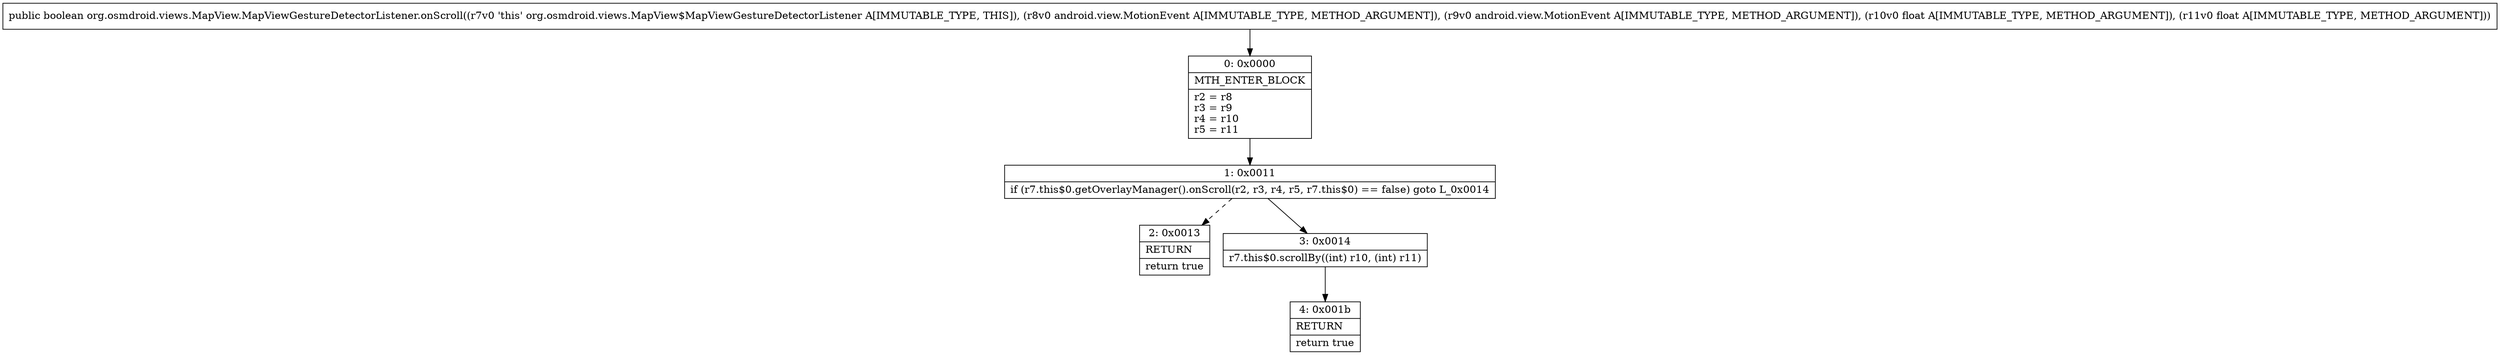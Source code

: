 digraph "CFG fororg.osmdroid.views.MapView.MapViewGestureDetectorListener.onScroll(Landroid\/view\/MotionEvent;Landroid\/view\/MotionEvent;FF)Z" {
Node_0 [shape=record,label="{0\:\ 0x0000|MTH_ENTER_BLOCK\l|r2 = r8\lr3 = r9\lr4 = r10\lr5 = r11\l}"];
Node_1 [shape=record,label="{1\:\ 0x0011|if (r7.this$0.getOverlayManager().onScroll(r2, r3, r4, r5, r7.this$0) == false) goto L_0x0014\l}"];
Node_2 [shape=record,label="{2\:\ 0x0013|RETURN\l|return true\l}"];
Node_3 [shape=record,label="{3\:\ 0x0014|r7.this$0.scrollBy((int) r10, (int) r11)\l}"];
Node_4 [shape=record,label="{4\:\ 0x001b|RETURN\l|return true\l}"];
MethodNode[shape=record,label="{public boolean org.osmdroid.views.MapView.MapViewGestureDetectorListener.onScroll((r7v0 'this' org.osmdroid.views.MapView$MapViewGestureDetectorListener A[IMMUTABLE_TYPE, THIS]), (r8v0 android.view.MotionEvent A[IMMUTABLE_TYPE, METHOD_ARGUMENT]), (r9v0 android.view.MotionEvent A[IMMUTABLE_TYPE, METHOD_ARGUMENT]), (r10v0 float A[IMMUTABLE_TYPE, METHOD_ARGUMENT]), (r11v0 float A[IMMUTABLE_TYPE, METHOD_ARGUMENT])) }"];
MethodNode -> Node_0;
Node_0 -> Node_1;
Node_1 -> Node_2[style=dashed];
Node_1 -> Node_3;
Node_3 -> Node_4;
}

